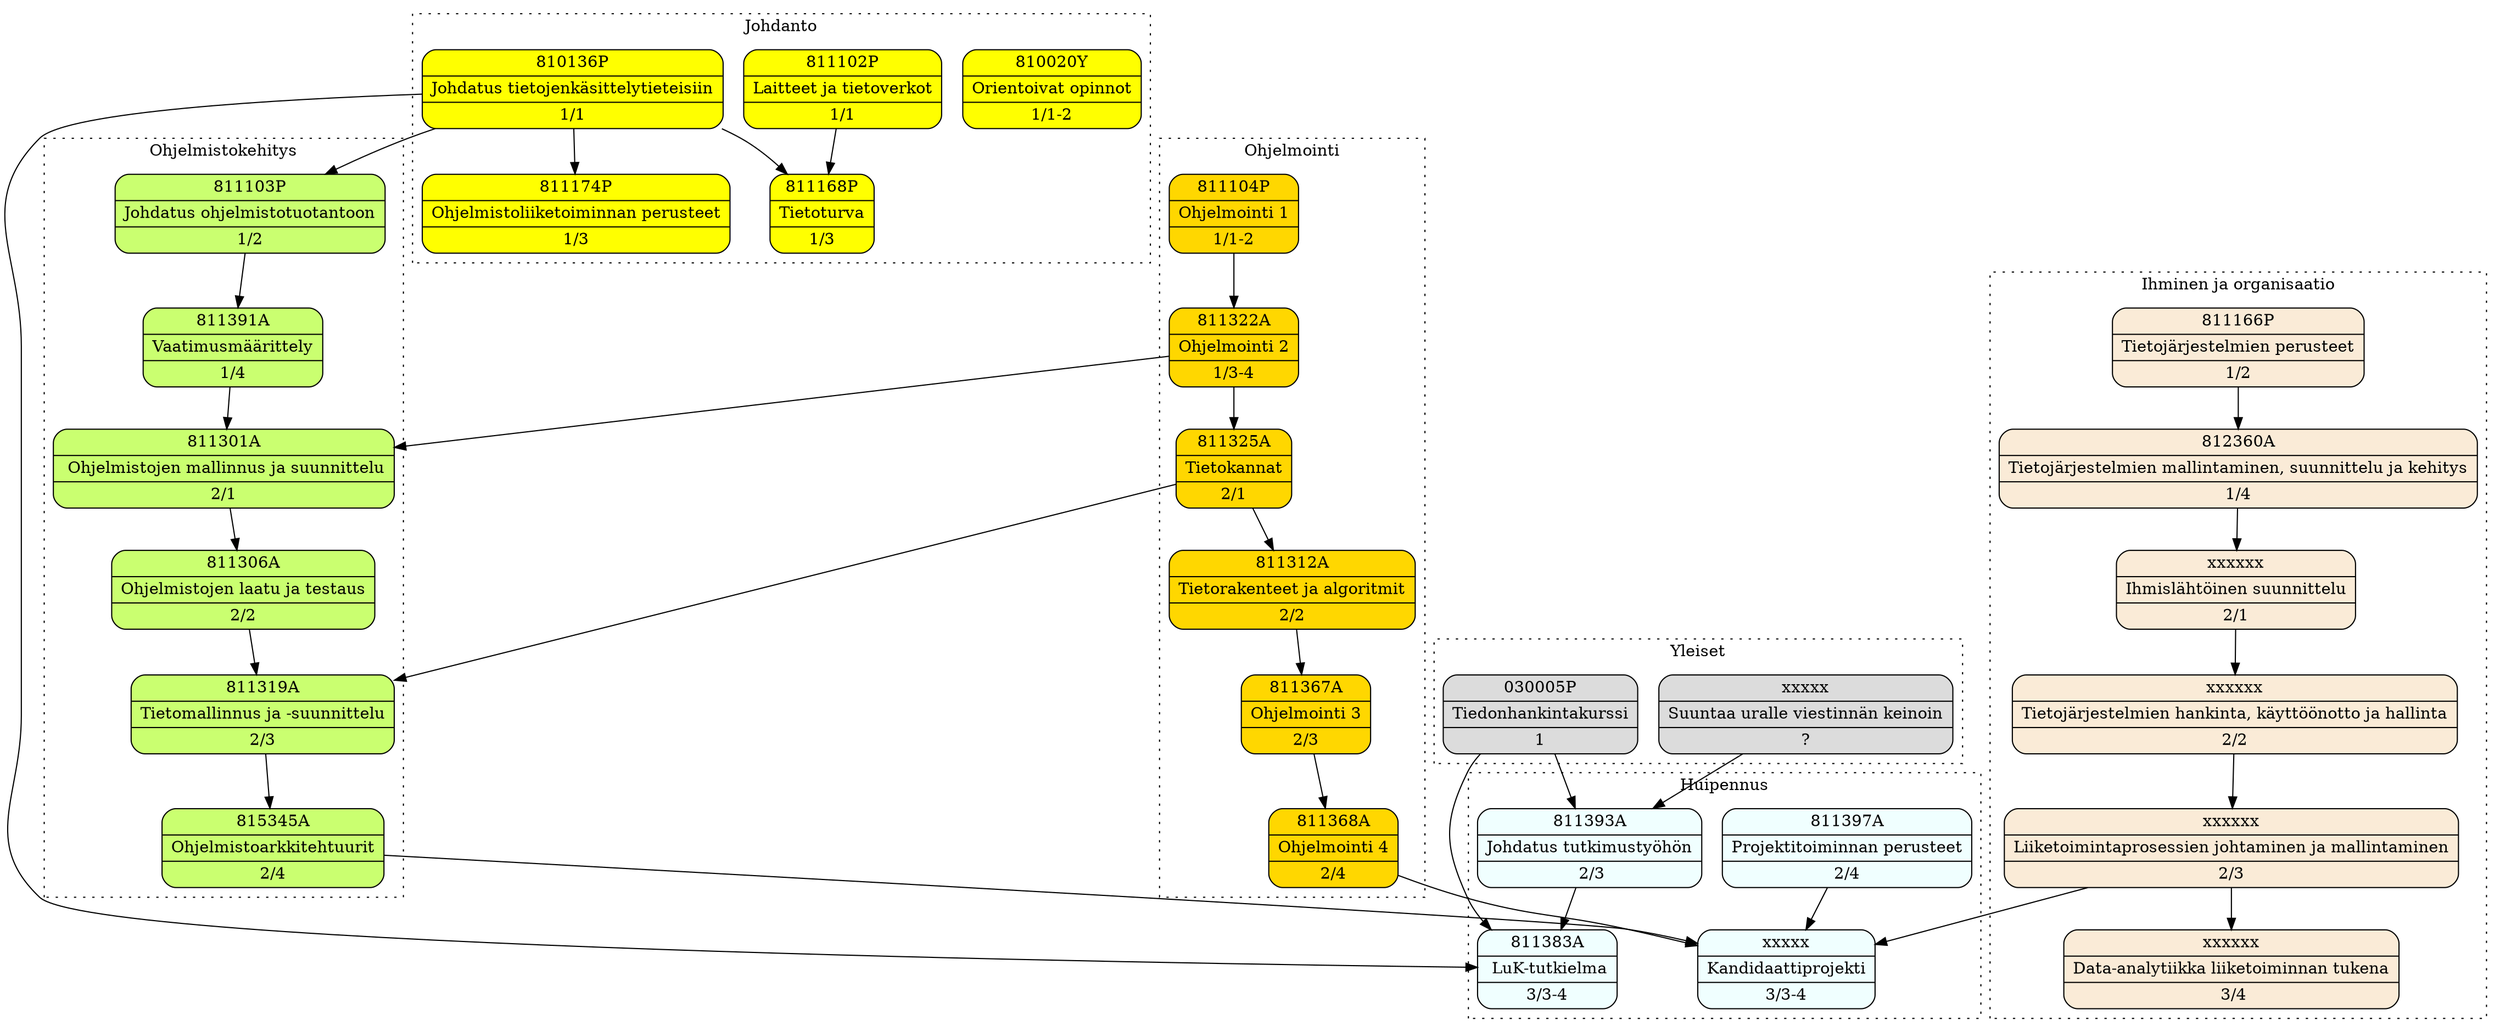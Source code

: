 digraph TOLLuK {
   node [shape=record, style="rounded,filled"]
   
   subgraph cluster_Yleiset {
      graph[style=dotted]
      label="Yleiset"
      node [fillcolor=gainsboro]
      c030005P [label="{ 030005P | Tiedonhankintakurssi | 1 }"]
      c0006 [label="{ xxxxx | Suuntaa uralle viestinnän keinoin | ? }"]
   }
   
   subgraph cluster_Johdanto {
      graph[style=dotted]
      label="Johdanto"
      node [fillcolor=yellow]
      c810020Y [label="{ 810020Y | Orientoivat opinnot | 1/1-2 }"]
      c810136P [label="{ 810136P | Johdatus tietojenkäsittelytieteisiin | 1/1 }"]
      c811168P [label="{ 811168P | Tietoturva | 1/3 }"]
      c811174P [label="{ 811174P | Ohjelmistoliiketoiminnan perusteet | 1/3 }"]
      c811102P [label="{ 811102P | Laitteet ja tietoverkot | 1/1 }"]

      c810136P -> c811168P
      c811102P -> c811168P
      c810136P -> c811174P
   }
   
   subgraph cluster_Ohjelmointi {
      graph[style=dotted]
      label="Ohjelmointi"
      node [fillcolor=gold1]
      c811104P [label="{ 811104P | Ohjelmointi 1 | 1/1-2 }"]
      c811322A [label="{ 811322A | Ohjelmointi 2 | 1/3-4 }"]
      c811325A [label="{ 811325A | Tietokannat | 2/1 }"]
      c811312A [label="{ 811312A | Tietorakenteet ja algoritmit | 2/2 }"]
      c811367A [label="{ 811367A | Ohjelmointi 3 | 2/3 }"]
      c811368A [label="{ 811368A | Ohjelmointi 4 | 2/4 }"]
      
      c811104P -> c811322A
      c811312A -> c811367A
      c811367A -> c811368A
      c811325A -> c811312A
      c811322A -> c811325A
   }
   
   subgraph cluster_Ohjelmistokehitys {
      graph[style=dotted]
      label="Ohjelmistokehitys"
      node [fillcolor=darkolivegreen1]
      c811103P [label="{ 811103P | Johdatus ohjelmistotuotantoon | 1/2 }"]
      c811391A [label="{ 811391A | Vaatimusmäärittely | 1/4 }"]
      c811301A [label="{ 811301A | Ohjelmistojen mallinnus ja suunnittelu | 2/1 }"]
      c811306A [label="{ 811306A | Ohjelmistojen laatu ja testaus | 2/2 }"]
      c811319A [label="{ 811319A | Tietomallinnus ja -suunnittelu | 2/3 }"]
      c815345A [label="{ 815345A | Ohjelmistoarkkitehtuurit | 2/4 }"]
      
      c810136P -> c811103P
      c811103P -> c811391A
      c811391A -> c811301A
      c811322A -> c811301A
      c811301A -> c811306A
      c811306A -> c811319A
      c811325A -> c811319A
      c811319A -> c815345A
   }
   
   subgraph cluster_IhminenOrganisaatio {
      graph[style=dotted]
      label="Ihminen ja organisaatio"
      node [fillcolor=antiquewhite]
      c811166P [label="{ 811166P | Tietojärjestelmien perusteet | 1/2 }"]
      c812360A [label="{ 812360A | Tietojärjestelmien mallintaminen, suunnittelu ja kehitys | 1/4 }"]
      c0001 [label="{ xxxxxx | Ihmislähtöinen suunnittelu | 2/1 }"]
      c0002 [label="{ xxxxxx | Tietojärjestelmien hankinta, käyttöönotto ja hallinta | 2/2 }"]
      c0003 [label="{ xxxxxx | Liiketoimintaprosessien johtaminen ja mallintaminen | 2/3 }"]
      c0004 [label="{ xxxxxx | Data-analytiikka liiketoiminnan tukena | 3/4 }"]      

      c811166P -> c812360A
      c812360A -> c0001
      c0001 -> c0002
      c0002 -> c0003
      c0003 -> c0004
   }
   
   subgraph cluster_Huipennus {
      graph[style=dotted]
      label="Huipennus"
      node [fillcolor=azure]
      c811397A [label="{ 811397A | Projektitoiminnan perusteet | 2/4 }"]
      c0005 [label="{ xxxxx | Kandidaattiprojekti | 3/3-4 }"]
      c811393A [label="{ 811393A | Johdatus tutkimustyöhön | 2/3 }"]
      c811383A [label="{ 811383A | LuK-tutkielma | 3/3-4 }"]
   
      c030005P -> c811393A
      c0006 -> c811393A
      c811393A -> c811383A
      c030005P -> c811383A
      c810136P -> c811383A
      c811397A -> c0005
      c815345A -> c0005
      c811368A -> c0005
      c0003 -> c0005
   }
   
}
